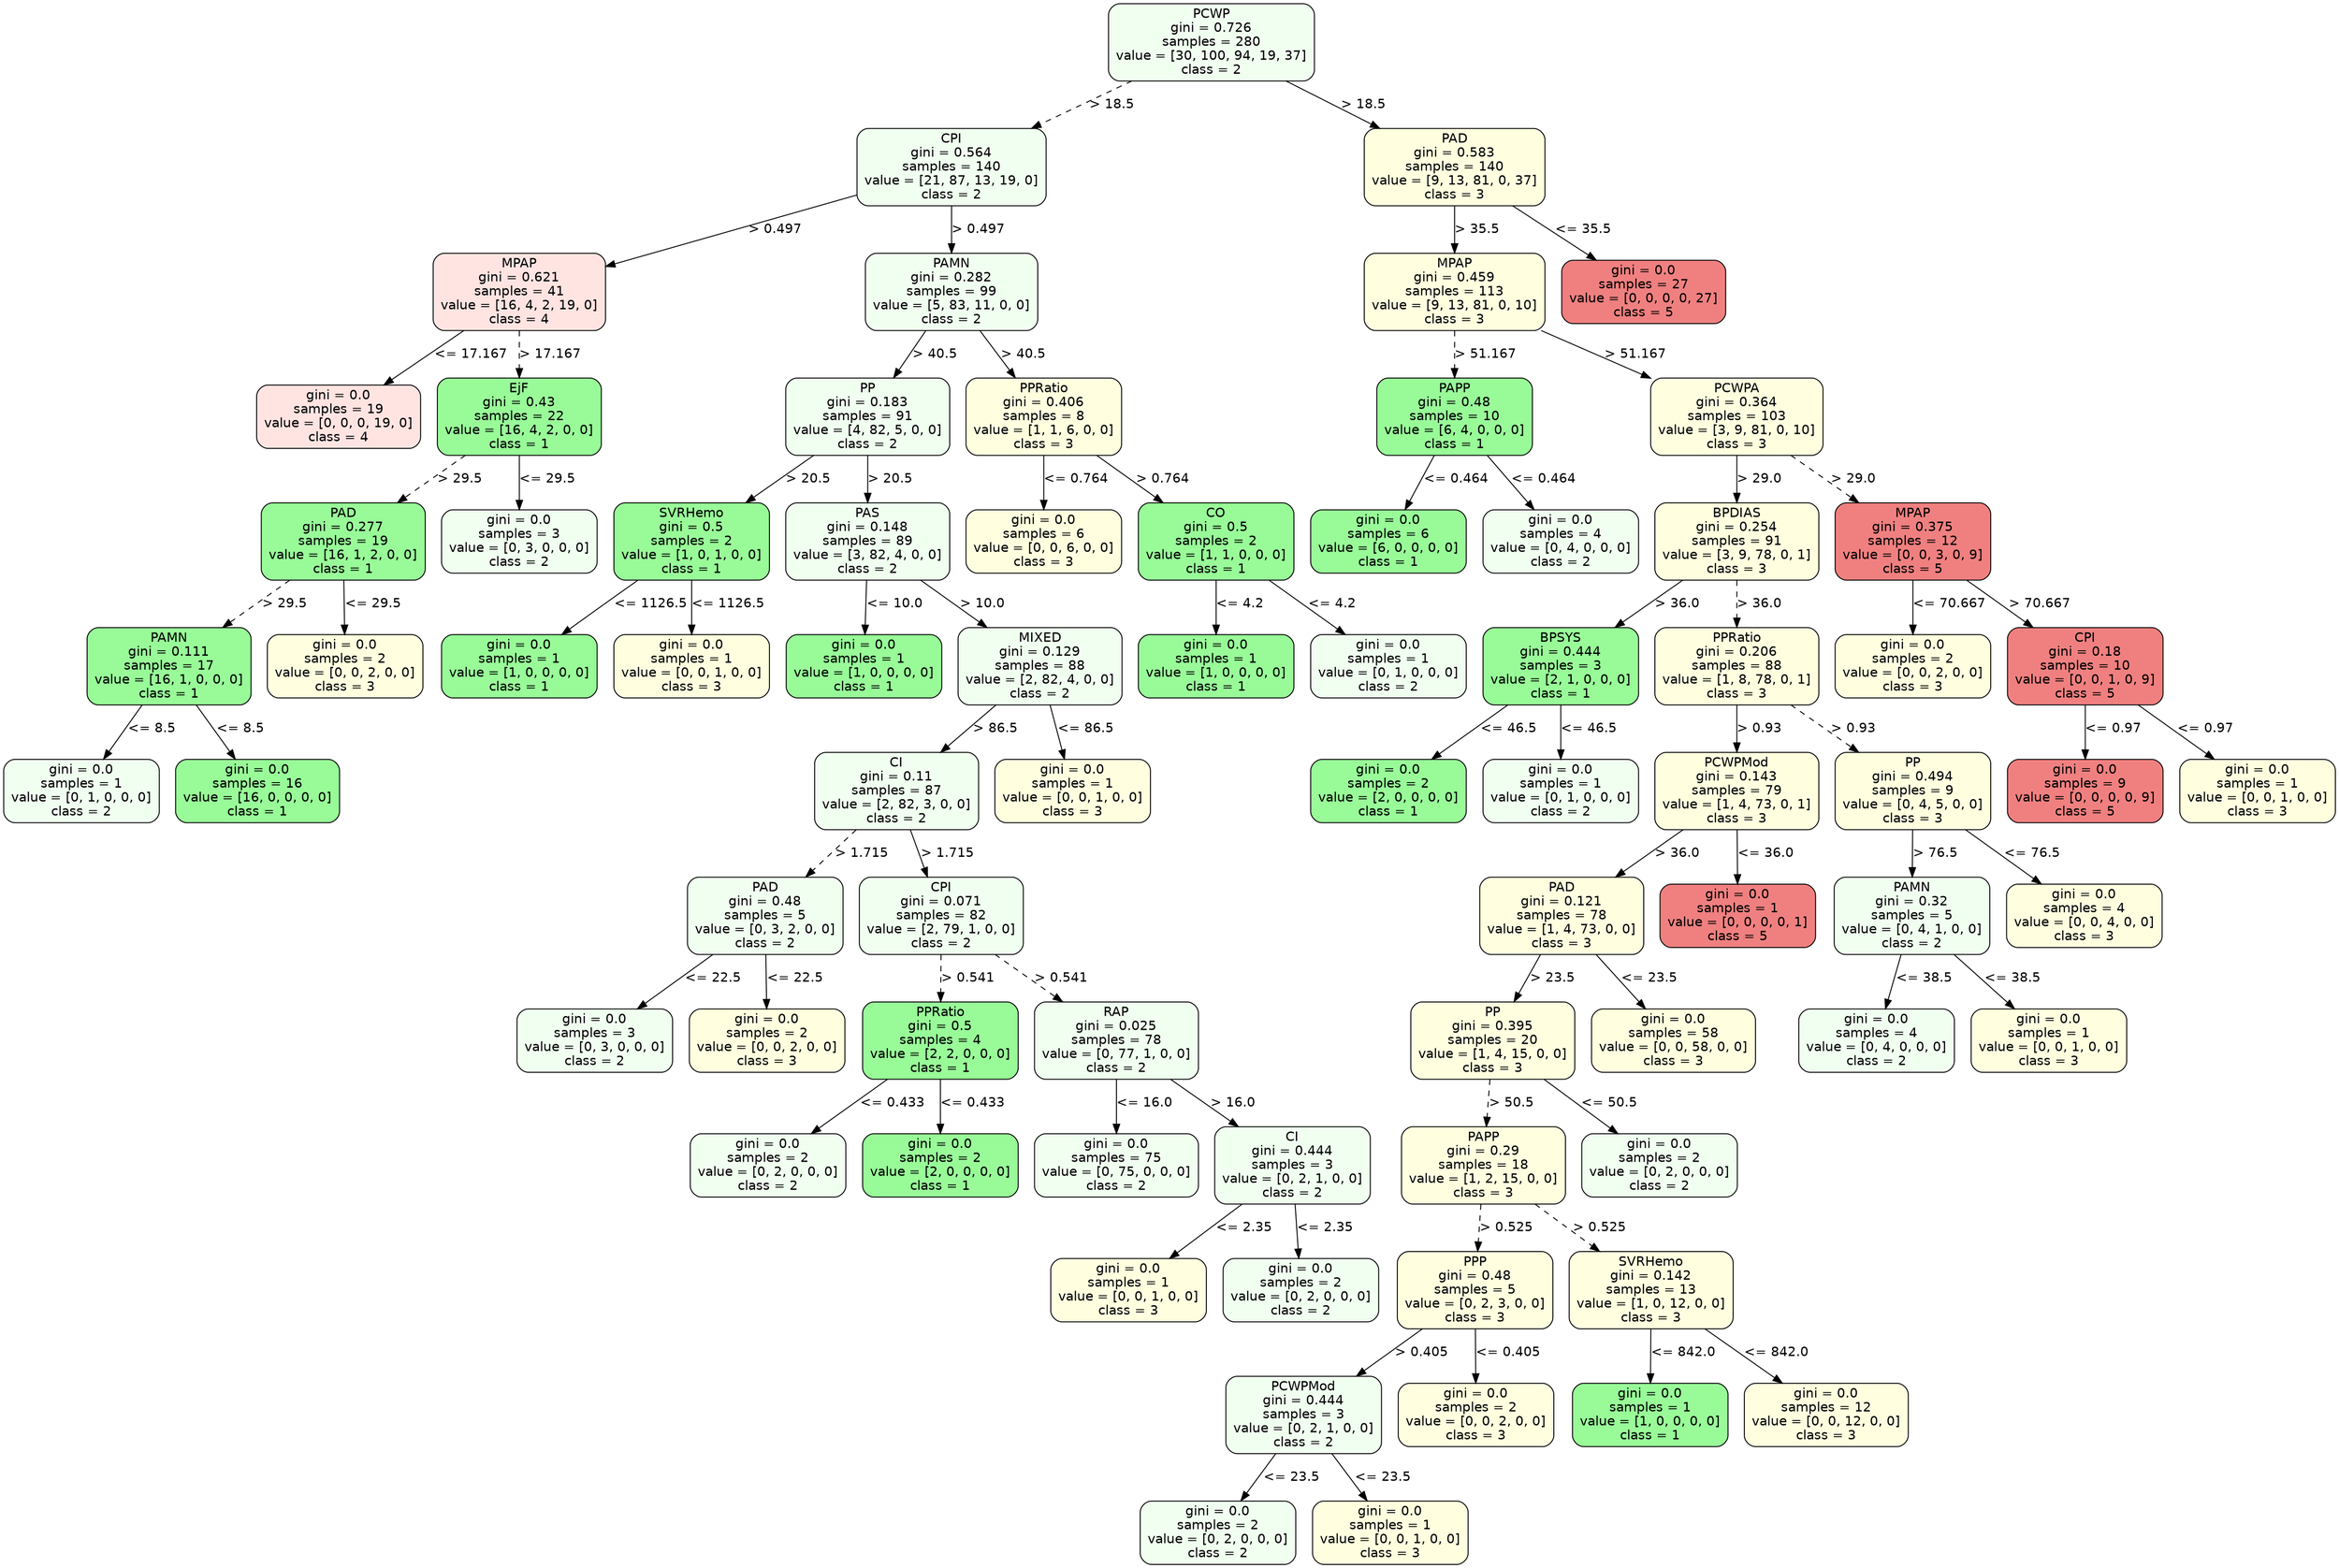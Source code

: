 strict digraph Tree {
	graph [bb="0,0,2139,1676"];
	node [color=black,
		fontname=helvetica,
		label="\N",
		shape=box,
		style="filled, rounded"
	];
	edge [fontname=helvetica];
	0	[fillcolor=honeydew,
		height=1.1528,
		label="PCWP\ngini = 0.726\nsamples = 280\nvalue = [30, 100, 94, 19, 37]\nclass = 2",
		pos="1151,1634.5",
		width=2.5694];
	1	[fillcolor=honeydew,
		height=1.1528,
		label="CPI\ngini = 0.564\nsamples = 140\nvalue = [21, 87, 13, 19, 0]\nclass = 2",
		pos="874,1500.5",
		width=2.3611];
	0 -> 1	[label="> 18.5",
		labelangle=45,
		labeldistance=2.5,
		lp="1040.5,1567.5",
		op=">",
		param=18.5,
		pos="e,959.31,1542.2 1066,1593 1035.2,1578.3 1000.2,1561.6 968.56,1546.6",
		style=dashed];
	38	[fillcolor=lightyellow,
		height=1.1528,
		label="PAD\ngini = 0.583\nsamples = 140\nvalue = [9, 13, 81, 0, 37]\nclass = 3",
		pos="1348,1500.5",
		width=2.25];
	0 -> 38	[label="> 18.5",
		labelangle=-45,
		labeldistance=2.5,
		lp="1275.5,1567.5",
		op=">",
		param=18.5,
		pos="e,1287.3,1542.2 1211.4,1593 1232.8,1578.7 1257,1562.5 1279,1547.7",
		style=solid];
	2	[fillcolor=mistyrose,
		height=1.1528,
		label="MPAP\ngini = 0.621\nsamples = 41\nvalue = [16, 4, 2, 19, 0]\nclass = 4",
		pos="473,1366.5",
		width=2.1528];
	1 -> 2	[label="> 0.497",
		lp="709,1433.5",
		op=">",
		param=0.497,
		pos="e,550.78,1393.1 788.96,1471.5 721.8,1449.4 628.41,1418.7 560.6,1396.3",
		style=solid];
	11	[fillcolor=honeydew,
		height=1.1528,
		label="PAMN\ngini = 0.282\nsamples = 99\nvalue = [5, 83, 11, 0, 0]\nclass = 2",
		pos="874,1366.5",
		width=2.1528];
	1 -> 11	[label="> 0.497",
		lp="897,1433.5",
		op=">",
		param=0.497,
		pos="e,874,1408.3 874,1458.8 874,1446 874,1431.7 874,1418.3",
		style=solid];
	3	[fillcolor=mistyrose,
		height=0.94444,
		label="gini = 0.0\nsamples = 19\nvalue = [0, 0, 0, 19, 0]\nclass = 4",
		pos="308,1232.5",
		width=2.0417];
	2 -> 3	[label="<= 17.167",
		lp="427,1299.5",
		op="<=",
		param=17.167,
		pos="e,349.29,1266.5 422.15,1324.8 401.5,1308.3 377.74,1289.3 357.25,1272.9",
		style=solid];
	4	[fillcolor=palegreen,
		height=1.1528,
		label="EjF\ngini = 0.43\nsamples = 22\nvalue = [16, 4, 2, 0, 0]\nclass = 1",
		pos="473,1232.5",
		width=2.0417];
	2 -> 4	[label="> 17.167",
		lp="500,1299.5",
		op=">",
		param=17.167,
		pos="e,473,1274.3 473,1324.8 473,1312 473,1297.7 473,1284.3",
		style=dashed];
	5	[fillcolor=palegreen,
		height=1.1528,
		label="PAD\ngini = 0.277\nsamples = 19\nvalue = [16, 1, 2, 0, 0]\nclass = 1",
		pos="311,1098.5",
		width=2.0417];
	4 -> 5	[label="> 29.5",
		lp="416.5,1165.5",
		op=">",
		param=29.5,
		pos="e,360.76,1140 423.07,1190.8 405.9,1176.8 386.53,1161 368.79,1146.6",
		style=dashed];
	10	[fillcolor=honeydew,
		height=0.94444,
		label="gini = 0.0\nsamples = 3\nvalue = [0, 3, 0, 0, 0]\nclass = 2",
		pos="473,1098.5",
		width=1.9444];
	4 -> 10	[label="<= 29.5",
		lp="496.5,1165.5",
		op="<=",
		param=29.5,
		pos="e,473,1132.7 473,1190.8 473,1175.7 473,1158.4 473,1143.1",
		style=solid];
	6	[fillcolor=palegreen,
		height=1.1528,
		label="PAMN\ngini = 0.111\nsamples = 17\nvalue = [16, 1, 0, 0, 0]\nclass = 1",
		pos="151,964.5",
		width=2.0417];
	5 -> 6	[label="> 29.5",
		lp="255.5,1031.5",
		op=">",
		param=29.5,
		pos="e,200.15,1006 261.69,1056.8 244.73,1042.8 225.6,1027 208.07,1012.6",
		style=dashed];
	9	[fillcolor=lightyellow,
		height=0.94444,
		label="gini = 0.0\nsamples = 2\nvalue = [0, 0, 2, 0, 0]\nclass = 3",
		pos="313,964.5",
		width=1.9444];
	5 -> 9	[label="<= 29.5",
		lp="336.5,1031.5",
		op="<=",
		param=29.5,
		pos="e,312.5,998.74 311.62,1056.8 311.85,1041.7 312.11,1024.4 312.34,1009.1",
		style=solid];
	7	[fillcolor=honeydew,
		height=0.94444,
		label="gini = 0.0\nsamples = 1\nvalue = [0, 1, 0, 0, 0]\nclass = 2",
		pos="70,830.5",
		width=1.9444];
	6 -> 7	[label="<= 8.5",
		lp="133,897.5",
		op="<=",
		param=8.5,
		pos="e,90.4,864.74 126.04,922.82 116.39,907.1 105.35,889.11 95.642,873.29",
		style=solid];
	8	[fillcolor=palegreen,
		height=0.94444,
		label="gini = 0.0\nsamples = 16\nvalue = [16, 0, 0, 0, 0]\nclass = 1",
		pos="232,830.5",
		width=2.0417];
	6 -> 8	[label="<= 8.5",
		lp="214,897.5",
		op="<=",
		param=8.5,
		pos="e,211.6,864.74 175.96,922.82 185.61,907.1 196.65,889.11 206.36,873.29",
		style=solid];
	12	[fillcolor=honeydew,
		height=1.1528,
		label="PP\ngini = 0.183\nsamples = 91\nvalue = [4, 82, 5, 0, 0]\nclass = 2",
		pos="793,1232.5",
		width=2.0417];
	11 -> 12	[label="> 40.5",
		lp="855.5,1299.5",
		op=">",
		param=40.5,
		pos="e,818.02,1274.3 849.04,1324.8 840.95,1311.6 831.9,1296.9 823.46,1283.1",
		style=solid];
	33	[fillcolor=lightyellow,
		height=1.1528,
		label="PPRatio\ngini = 0.406\nsamples = 8\nvalue = [1, 1, 6, 0, 0]\nclass = 3",
		pos="955,1232.5",
		width=1.9444];
	11 -> 33	[label="> 40.5",
		lp="936.5,1299.5",
		op=">",
		param=40.5,
		pos="e,929.98,1274.3 898.96,1324.8 907.05,1311.6 916.1,1296.9 924.54,1283.1",
		style=solid];
	13	[fillcolor=palegreen,
		height=1.1528,
		label="SVRHemo\ngini = 0.5\nsamples = 2\nvalue = [1, 0, 1, 0, 0]\nclass = 1",
		pos="631,1098.5",
		width=1.9444];
	12 -> 13	[label="> 20.5",
		lp="736.5,1165.5",
		op=">",
		param=20.5,
		pos="e,680.76,1140 743.07,1190.8 725.9,1176.8 706.53,1161 688.79,1146.6",
		style=solid];
	16	[fillcolor=honeydew,
		height=1.1528,
		label="PAS\ngini = 0.148\nsamples = 89\nvalue = [3, 82, 4, 0, 0]\nclass = 2",
		pos="793,1098.5",
		width=2.0417];
	12 -> 16	[label="> 20.5",
		lp="812.5,1165.5",
		op=">",
		param=20.5,
		pos="e,793,1140.3 793,1190.8 793,1178 793,1163.7 793,1150.3",
		style=solid];
	14	[fillcolor=palegreen,
		height=0.94444,
		label="gini = 0.0\nsamples = 1\nvalue = [1, 0, 0, 0, 0]\nclass = 1",
		pos="473,964.5",
		width=1.9444];
	13 -> 14	[label="<= 1126.5",
		lp="588,1031.5",
		op="<=",
		param=1126.5,
		pos="e,512.53,998.53 582.31,1056.8 562.62,1040.4 539.98,1021.5 520.43,1005.1",
		style=solid];
	15	[fillcolor=lightyellow,
		height=0.94444,
		label="gini = 0.0\nsamples = 1\nvalue = [0, 0, 1, 0, 0]\nclass = 3",
		pos="631,964.5",
		width=1.9444];
	13 -> 15	[label="<= 1126.5",
		lp="662,1031.5",
		op="<=",
		param=1126.5,
		pos="e,631,998.74 631,1056.8 631,1041.7 631,1024.4 631,1009.1",
		style=solid];
	17	[fillcolor=palegreen,
		height=0.94444,
		label="gini = 0.0\nsamples = 1\nvalue = [1, 0, 0, 0, 0]\nclass = 1",
		pos="789,964.5",
		width=1.9444];
	16 -> 17	[label="<= 10.0",
		lp="815.5,1031.5",
		op="<=",
		param=10.0,
		pos="e,790.01,998.74 791.77,1056.8 791.31,1041.7 790.79,1024.4 790.32,1009.1",
		style=solid];
	18	[fillcolor=honeydew,
		height=1.1528,
		label="MIXED\ngini = 0.129\nsamples = 88\nvalue = [2, 82, 4, 0, 0]\nclass = 2",
		pos="951,964.5",
		width=2.0417];
	16 -> 18	[label="> 10.0",
		lp="896.5,1031.5",
		op=">",
		param=10.0,
		pos="e,902.47,1006 841.69,1056.8 858.44,1042.8 877.33,1027 894.64,1012.6",
		style=solid];
	19	[fillcolor=honeydew,
		height=1.1528,
		label="CI\ngini = 0.11\nsamples = 87\nvalue = [2, 82, 3, 0, 0]\nclass = 2",
		pos="791,830.5",
		width=2.0417];
	18 -> 19	[label="> 86.5",
		lp="895.5,897.5",
		op=">",
		param=86.5,
		pos="e,840.15,872.05 901.69,922.82 884.73,908.83 865.6,893.04 848.07,878.59",
		style=solid];
	32	[fillcolor=lightyellow,
		height=0.94444,
		label="gini = 0.0\nsamples = 1\nvalue = [0, 0, 1, 0, 0]\nclass = 3",
		pos="953,830.5",
		width=1.9444];
	18 -> 32	[label="<= 86.5",
		lp="976.5,897.5",
		op="<=",
		param=86.5,
		pos="e,952.5,864.74 951.62,922.82 951.85,907.68 952.11,890.44 952.34,875.05",
		style=solid];
	20	[fillcolor=honeydew,
		height=1.1528,
		label="PAD\ngini = 0.48\nsamples = 5\nvalue = [0, 3, 2, 0, 0]\nclass = 2",
		pos="638,696.5",
		width=1.9444];
	19 -> 20	[label="> 1.715",
		lp="743,763.5",
		op=">",
		param=1.715,
		pos="e,685,738.05 743.85,788.82 727.63,774.83 709.34,759.04 692.58,744.59",
		style=dashed];
	23	[fillcolor=honeydew,
		height=1.1528,
		label="CPI\ngini = 0.071\nsamples = 82\nvalue = [2, 79, 1, 0, 0]\nclass = 2",
		pos="800,696.5",
		width=2.0417];
	19 -> 23	[label="> 1.715",
		lp="819,763.5",
		op=">",
		param=1.715,
		pos="e,797.22,738.27 793.77,788.82 794.65,776.02 795.62,761.73 796.54,748.32",
		style=solid];
	21	[fillcolor=honeydew,
		height=0.94444,
		label="gini = 0.0\nsamples = 3\nvalue = [0, 3, 0, 0, 0]\nclass = 2",
		pos="482,562.5",
		width=1.9444];
	20 -> 21	[label="<= 22.5",
		lp="588.5,629.5",
		op="<=",
		param=22.5,
		pos="e,521.03,596.53 589.92,654.82 570.49,638.37 548.13,619.46 528.82,603.12",
		style=solid];
	22	[fillcolor=lightyellow,
		height=0.94444,
		label="gini = 0.0\nsamples = 2\nvalue = [0, 0, 2, 0, 0]\nclass = 3",
		pos="640,562.5",
		width=1.9444];
	20 -> 22	[label="<= 22.5",
		lp="663.5,629.5",
		op="<=",
		param=22.5,
		pos="e,639.5,596.74 638.62,654.82 638.85,639.68 639.11,622.44 639.34,607.05",
		style=solid];
	24	[fillcolor=palegreen,
		height=1.1528,
		label="PPRatio\ngini = 0.5\nsamples = 4\nvalue = [2, 2, 0, 0, 0]\nclass = 1",
		pos="798,562.5",
		width=1.9444];
	23 -> 24	[label="> 0.541",
		lp="823,629.5",
		op=">",
		param=0.541,
		pos="e,798.62,604.27 799.38,654.82 799.19,642.02 798.97,627.73 798.77,614.32",
		style=dashed];
	27	[fillcolor=honeydew,
		height=1.1528,
		label="RAP\ngini = 0.025\nsamples = 78\nvalue = [0, 77, 1, 0, 0]\nclass = 2",
		pos="960,562.5",
		width=2.0417];
	23 -> 27	[label="> 0.541",
		lp="908,629.5",
		op=">",
		param=0.541,
		pos="e,910.85,604.05 849.31,654.82 866.27,640.83 885.4,625.04 902.93,610.59",
		style=dashed];
	25	[fillcolor=honeydew,
		height=0.94444,
		label="gini = 0.0\nsamples = 2\nvalue = [0, 2, 0, 0, 0]\nclass = 2",
		pos="640,428.5",
		width=1.9444];
	24 -> 25	[label="<= 0.433",
		lp="751.5,495.5",
		op="<=",
		param=0.433,
		pos="e,679.53,462.53 749.31,520.82 729.62,504.37 706.98,485.46 687.43,469.12",
		style=solid];
	26	[fillcolor=palegreen,
		height=0.94444,
		label="gini = 0.0\nsamples = 2\nvalue = [2, 0, 0, 0, 0]\nclass = 1",
		pos="798,428.5",
		width=1.9444];
	24 -> 26	[label="<= 0.433",
		lp="825.5,495.5",
		op="<=",
		param=0.433,
		pos="e,798,462.74 798,520.82 798,505.68 798,488.44 798,473.05",
		style=solid];
	28	[fillcolor=honeydew,
		height=0.94444,
		label="gini = 0.0\nsamples = 75\nvalue = [0, 75, 0, 0, 0]\nclass = 2",
		pos="960,428.5",
		width=2.0417];
	27 -> 28	[label="<= 16.0",
		lp="983.5,495.5",
		op="<=",
		param=16.0,
		pos="e,960,462.74 960,520.82 960,505.68 960,488.44 960,473.05",
		style=solid];
	29	[fillcolor=honeydew,
		height=1.1528,
		label="CI\ngini = 0.444\nsamples = 3\nvalue = [0, 2, 1, 0, 0]\nclass = 2",
		pos="1122,428.5",
		width=1.9444];
	27 -> 29	[label="> 16.0",
		lp="1065.5,495.5",
		op=">",
		param=16.0,
		pos="e,1072.2,470.05 1009.9,520.82 1027.1,506.83 1046.5,491.04 1064.2,476.59",
		style=solid];
	30	[fillcolor=lightyellow,
		height=0.94444,
		label="gini = 0.0\nsamples = 1\nvalue = [0, 0, 1, 0, 0]\nclass = 3",
		pos="978,294.5",
		width=1.9444];
	29 -> 30	[label="<= 2.35",
		lp="1078.5,361.5",
		op="<=",
		param=2.35,
		pos="e,1014.3,328.74 1077.6,386.82 1059.8,370.51 1039.4,351.78 1021.7,335.54",
		style=solid];
	31	[fillcolor=honeydew,
		height=0.94444,
		label="gini = 0.0\nsamples = 2\nvalue = [0, 2, 0, 0, 0]\nclass = 2",
		pos="1136,294.5",
		width=1.9444];
	29 -> 31	[label="<= 2.35",
		lp="1153.5,361.5",
		op="<=",
		param=2.35,
		pos="e,1132.5,328.74 1126.3,386.82 1127.9,371.68 1129.7,354.44 1131.4,339.05",
		style=solid];
	34	[fillcolor=lightyellow,
		height=0.94444,
		label="gini = 0.0\nsamples = 6\nvalue = [0, 0, 6, 0, 0]\nclass = 3",
		pos="955,1098.5",
		width=1.9444];
	33 -> 34	[label="<= 0.764",
		lp="982.5,1165.5",
		op="<=",
		param=0.764,
		pos="e,955,1132.7 955,1190.8 955,1175.7 955,1158.4 955,1143.1",
		style=solid];
	35	[fillcolor=palegreen,
		height=1.1528,
		label="CO\ngini = 0.5\nsamples = 2\nvalue = [1, 1, 0, 0, 0]\nclass = 1",
		pos="1113,1098.5",
		width=1.9444];
	33 -> 35	[label="> 0.764",
		lp="1062,1165.5",
		op=">",
		param=0.764,
		pos="e,1064.5,1140 1003.7,1190.8 1020.4,1176.8 1039.3,1161 1056.6,1146.6",
		style=solid];
	36	[fillcolor=palegreen,
		height=0.94444,
		label="gini = 0.0\nsamples = 1\nvalue = [1, 0, 0, 0, 0]\nclass = 1",
		pos="1113,964.5",
		width=1.9444];
	35 -> 36	[label="<= 4.2",
		lp="1133,1031.5",
		op="<=",
		param=4.2,
		pos="e,1113,998.74 1113,1056.8 1113,1041.7 1113,1024.4 1113,1009.1",
		style=solid];
	37	[fillcolor=honeydew,
		height=0.94444,
		label="gini = 0.0\nsamples = 1\nvalue = [0, 1, 0, 0, 0]\nclass = 2",
		pos="1271,964.5",
		width=1.9444];
	35 -> 37	[label="<= 4.2",
		lp="1217,1031.5",
		op="<=",
		param=4.2,
		pos="e,1231.5,998.53 1161.7,1056.8 1181.4,1040.4 1204,1021.5 1223.6,1005.1",
		style=solid];
	39	[fillcolor=lightyellow,
		height=1.1528,
		label="MPAP\ngini = 0.459\nsamples = 113\nvalue = [9, 13, 81, 0, 10]\nclass = 3",
		pos="1348,1366.5",
		width=2.25];
	38 -> 39	[label="> 35.5",
		lp="1367.5,1433.5",
		op=">",
		param=35.5,
		pos="e,1348,1408.3 1348,1458.8 1348,1446 1348,1431.7 1348,1418.3",
		style=solid];
	74	[fillcolor=lightcoral,
		height=0.94444,
		label="gini = 0.0\nsamples = 27\nvalue = [0, 0, 0, 0, 27]\nclass = 5",
		pos="1521,1366.5",
		width=2.0417];
	38 -> 74	[label="<= 35.5",
		lp="1463.5,1433.5",
		op="<=",
		param=35.5,
		pos="e,1477.7,1400.5 1401.3,1458.8 1423.1,1442.2 1448.1,1423.1 1469.6,1406.7",
		style=solid];
	40	[fillcolor=palegreen,
		height=1.1528,
		label="PAPP\ngini = 0.48\nsamples = 10\nvalue = [6, 4, 0, 0, 0]\nclass = 1",
		pos="1348,1232.5",
		width=1.9444];
	39 -> 40	[label="> 51.167",
		lp="1375,1299.5",
		op=">",
		param=51.167,
		pos="e,1348,1274.3 1348,1324.8 1348,1312 1348,1297.7 1348,1284.3",
		style=dashed];
	43	[fillcolor=lightyellow,
		height=1.1528,
		label="PCWPA\ngini = 0.364\nsamples = 103\nvalue = [3, 9, 81, 0, 10]\nclass = 3",
		pos="1591,1232.5",
		width=2.1528];
	39 -> 43	[label="> 51.167",
		lp="1504,1299.5",
		op=">",
		param=51.167,
		pos="e,1516.2,1274.2 1422.6,1325 1449.4,1310.4 1479.8,1293.9 1507.3,1278.9",
		style=solid];
	41	[fillcolor=palegreen,
		height=0.94444,
		label="gini = 0.0\nsamples = 6\nvalue = [6, 0, 0, 0, 0]\nclass = 1",
		pos="1271,1098.5",
		width=1.9444];
	40 -> 41	[label="<= 0.464",
		lp="1339.5,1165.5",
		op="<=",
		param=0.464,
		pos="e,1290.4,1132.7 1324.3,1190.8 1315.2,1175.2 1304.8,1157.4 1295.6,1141.7",
		style=solid];
	42	[fillcolor=honeydew,
		height=0.94444,
		label="gini = 0.0\nsamples = 4\nvalue = [0, 4, 0, 0, 0]\nclass = 2",
		pos="1429,1098.5",
		width=1.9444];
	40 -> 42	[label="<= 0.464",
		lp="1418.5,1165.5",
		op="<=",
		param=0.464,
		pos="e,1408.6,1132.7 1373,1190.8 1382.6,1175.1 1393.6,1157.1 1403.4,1141.3",
		style=solid];
	44	[fillcolor=lightyellow,
		height=1.1528,
		label="BPDIAS\ngini = 0.254\nsamples = 91\nvalue = [3, 9, 78, 0, 1]\nclass = 3",
		pos="1591,1098.5",
		width=2.0417];
	43 -> 44	[label="> 29.0",
		lp="1610.5,1165.5",
		op=">",
		param=29.0,
		pos="e,1591,1140.3 1591,1190.8 1591,1178 1591,1163.7 1591,1150.3",
		style=solid];
	69	[fillcolor=lightcoral,
		height=1.1528,
		label="MPAP\ngini = 0.375\nsamples = 12\nvalue = [0, 0, 3, 0, 9]\nclass = 5",
		pos="1753,1098.5",
		width=1.9444];
	43 -> 69	[label="> 29.0",
		lp="1696.5,1165.5",
		op=">",
		param=29.0,
		pos="e,1703.2,1140 1640.9,1190.8 1658.1,1176.8 1677.5,1161 1695.2,1146.6",
		style=dashed];
	45	[fillcolor=palegreen,
		height=1.1528,
		label="BPSYS\ngini = 0.444\nsamples = 3\nvalue = [2, 1, 0, 0, 0]\nclass = 1",
		pos="1429,964.5",
		width=1.9444];
	44 -> 45	[label="> 36.0",
		lp="1534.5,1031.5",
		op=">",
		param=36.0,
		pos="e,1478.8,1006 1541.1,1056.8 1523.9,1042.8 1504.5,1027 1486.8,1012.6",
		style=solid];
	48	[fillcolor=lightyellow,
		height=1.1528,
		label="PPRatio\ngini = 0.206\nsamples = 88\nvalue = [1, 8, 78, 0, 1]\nclass = 3",
		pos="1591,964.5",
		width=2.0417];
	44 -> 48	[label="> 36.0",
		lp="1610.5,1031.5",
		op=">",
		param=36.0,
		pos="e,1591,1006.3 1591,1056.8 1591,1044 1591,1029.7 1591,1016.3",
		style=dashed];
	46	[fillcolor=palegreen,
		height=0.94444,
		label="gini = 0.0\nsamples = 2\nvalue = [2, 0, 0, 0, 0]\nclass = 1",
		pos="1271,830.5",
		width=1.9444];
	45 -> 46	[label="<= 46.5",
		lp="1378.5,897.5",
		op="<=",
		param=46.5,
		pos="e,1310.5,864.53 1380.3,922.82 1360.6,906.37 1338,887.46 1318.4,871.12",
		style=solid];
	47	[fillcolor=honeydew,
		height=0.94444,
		label="gini = 0.0\nsamples = 1\nvalue = [0, 1, 0, 0, 0]\nclass = 2",
		pos="1429,830.5",
		width=1.9444];
	45 -> 47	[label="<= 46.5",
		lp="1452.5,897.5",
		op="<=",
		param=46.5,
		pos="e,1429,864.74 1429,922.82 1429,907.68 1429,890.44 1429,875.05",
		style=solid];
	49	[fillcolor=lightyellow,
		height=1.1528,
		label="PCWPMod\ngini = 0.143\nsamples = 79\nvalue = [1, 4, 73, 0, 1]\nclass = 3",
		pos="1591,830.5",
		width=2.0417];
	48 -> 49	[label="> 0.93",
		lp="1610.5,897.5",
		op=">",
		param=0.93,
		pos="e,1591,872.27 1591,922.82 1591,910.02 1591,895.73 1591,882.32",
		style=solid];
	64	[fillcolor=lightyellow,
		height=1.1528,
		label="PP\ngini = 0.494\nsamples = 9\nvalue = [0, 4, 5, 0, 0]\nclass = 3",
		pos="1753,830.5",
		width=1.9444];
	48 -> 64	[label="> 0.93",
		lp="1696.5,897.5",
		op=">",
		param=0.93,
		pos="e,1703.2,872.05 1640.9,922.82 1658.1,908.83 1677.5,893.04 1695.2,878.59",
		style=dashed];
	50	[fillcolor=lightyellow,
		height=1.1528,
		label="PAD\ngini = 0.121\nsamples = 78\nvalue = [1, 4, 73, 0, 0]\nclass = 3",
		pos="1430,696.5",
		width=2.0417];
	49 -> 50	[label="> 36.0",
		lp="1535.5,763.5",
		op=">",
		param=36.0,
		pos="e,1479.5,738.05 1541.4,788.82 1524.3,774.83 1505.1,759.04 1487.4,744.59",
		style=solid];
	63	[fillcolor=lightcoral,
		height=0.94444,
		label="gini = 0.0\nsamples = 1\nvalue = [0, 0, 0, 0, 1]\nclass = 5",
		pos="1592,696.5",
		width=1.9444];
	49 -> 63	[label="<= 36.0",
		lp="1615.5,763.5",
		op="<=",
		param=36.0,
		pos="e,1591.7,730.74 1591.3,788.82 1591.4,773.68 1591.6,756.44 1591.7,741.05",
		style=solid];
	51	[fillcolor=lightyellow,
		height=1.1528,
		label="PP\ngini = 0.395\nsamples = 20\nvalue = [1, 4, 15, 0, 0]\nclass = 3",
		pos="1325,562.5",
		width=2.0417];
	50 -> 51	[label="> 23.5",
		lp="1400.5,629.5",
		op=">",
		param=23.5,
		pos="e,1357.4,604.27 1397.6,654.82 1387,641.39 1375,626.32 1363.9,612.35",
		style=solid];
	62	[fillcolor=lightyellow,
		height=0.94444,
		label="gini = 0.0\nsamples = 58\nvalue = [0, 0, 58, 0, 0]\nclass = 3",
		pos="1490,562.5",
		width=2.0417];
	50 -> 62	[label="<= 23.5",
		lp="1485.5,629.5",
		op="<=",
		param=23.5,
		pos="e,1474.9,596.74 1448.5,654.82 1455.5,639.39 1463.5,621.78 1470.6,606.17",
		style=solid];
	52	[fillcolor=lightyellow,
		height=1.1528,
		label="PAPP\ngini = 0.29\nsamples = 18\nvalue = [1, 2, 15, 0, 0]\nclass = 3",
		pos="1311,428.5",
		width=2.0417];
	51 -> 52	[label="> 50.5",
		lp="1338.5,495.5",
		op=">",
		param=50.5,
		pos="e,1315.3,470.27 1320.7,520.82 1319.3,508.02 1317.8,493.73 1316.4,480.32",
		style=dashed];
	61	[fillcolor=honeydew,
		height=0.94444,
		label="gini = 0.0\nsamples = 2\nvalue = [0, 2, 0, 0, 0]\nclass = 2",
		pos="1473,428.5",
		width=1.9444];
	51 -> 61	[label="<= 50.5",
		lp="1427.5,495.5",
		op="<=",
		param=50.5,
		pos="e,1435.7,462.74 1370.6,520.82 1388.9,504.51 1409.9,485.78 1428.1,469.54",
		style=solid];
	53	[fillcolor=lightyellow,
		height=1.1528,
		label="PPP\ngini = 0.48\nsamples = 5\nvalue = [0, 2, 3, 0, 0]\nclass = 3",
		pos="1296,294.5",
		width=1.9444];
	52 -> 53	[label="> 0.525",
		lp="1327,361.5",
		op=">",
		param=0.525,
		pos="e,1300.6,336.27 1306.4,386.82 1304.9,374.02 1303.3,359.73 1301.8,346.32",
		style=dashed];
	58	[fillcolor=lightyellow,
		height=1.1528,
		label="SVRHemo\ngini = 0.142\nsamples = 13\nvalue = [1, 0, 12, 0, 0]\nclass = 3",
		pos="1458,294.5",
		width=2.0417];
	52 -> 58	[label="> 0.525",
		lp="1412,361.5",
		op=">",
		param=0.525,
		pos="e,1412.8,336.05 1356.3,386.82 1371.7,372.95 1389.1,357.33 1405.1,342.98",
		style=dashed];
	54	[fillcolor=honeydew,
		height=1.1528,
		label="PCWPMod\ngini = 0.444\nsamples = 3\nvalue = [0, 2, 1, 0, 0]\nclass = 2",
		pos="1139,160.5",
		width=1.9444];
	53 -> 54	[label="> 0.405",
		lp="1246,227.5",
		op=">",
		param=0.405,
		pos="e,1187.2,202.05 1247.6,252.82 1231,238.83 1212.2,223.04 1195,208.59",
		style=solid];
	57	[fillcolor=lightyellow,
		height=0.94444,
		label="gini = 0.0\nsamples = 2\nvalue = [0, 0, 2, 0, 0]\nclass = 3",
		pos="1297,160.5",
		width=1.9444];
	53 -> 57	[label="<= 0.405",
		lp="1324.5,227.5",
		op="<=",
		param=0.405,
		pos="e,1296.7,194.74 1296.3,252.82 1296.4,237.68 1296.6,220.44 1296.7,205.05",
		style=solid];
	55	[fillcolor=honeydew,
		height=0.94444,
		label="gini = 0.0\nsamples = 2\nvalue = [0, 2, 0, 0, 0]\nclass = 2",
		pos="1060,34",
		width=1.9444];
	54 -> 55	[label="<= 23.5",
		lp="1125.5,93.5",
		op="<=",
		param=23.5,
		pos="e,1081.2,68.379 1113.1,118.73 1104.6,105.35 1095.2,90.465 1086.6,76.995",
		style=solid];
	56	[fillcolor=lightyellow,
		height=0.94444,
		label="gini = 0.0\nsamples = 1\nvalue = [0, 0, 1, 0, 0]\nclass = 3",
		pos="1218,34",
		width=1.9444];
	54 -> 56	[label="<= 23.5",
		lp="1209.5,93.5",
		op="<=",
		param=23.5,
		pos="e,1196.8,68.379 1164.9,118.73 1173.4,105.35 1182.8,90.465 1191.4,76.995",
		style=solid];
	59	[fillcolor=palegreen,
		height=0.94444,
		label="gini = 0.0\nsamples = 1\nvalue = [1, 0, 0, 0, 0]\nclass = 1",
		pos="1457,160.5",
		width=1.9444];
	58 -> 59	[label="<= 842.0",
		lp="1485.5,227.5",
		op="<=",
		param=842.0,
		pos="e,1457.3,194.74 1457.7,252.82 1457.6,237.68 1457.4,220.44 1457.3,205.05",
		style=solid];
	60	[fillcolor=lightyellow,
		height=0.94444,
		label="gini = 0.0\nsamples = 12\nvalue = [0, 0, 12, 0, 0]\nclass = 3",
		pos="1619,160.5",
		width=2.0417];
	58 -> 60	[label="<= 842.0",
		lp="1571.5,227.5",
		op="<=",
		param=842.0,
		pos="e,1578.7,194.53 1507.6,252.82 1527.8,236.3 1551,217.29 1570.9,200.9",
		style=solid];
	65	[fillcolor=honeydew,
		height=1.1528,
		label="PAMN\ngini = 0.32\nsamples = 5\nvalue = [0, 4, 1, 0, 0]\nclass = 2",
		pos="1751,696.5",
		width=1.9444];
	64 -> 65	[label="> 76.5",
		lp="1772.5,763.5",
		op=">",
		param=76.5,
		pos="e,1751.6,738.27 1752.4,788.82 1752.2,776.02 1752,761.73 1751.8,748.32",
		style=solid];
	68	[fillcolor=lightyellow,
		height=0.94444,
		label="gini = 0.0\nsamples = 4\nvalue = [0, 0, 4, 0, 0]\nclass = 3",
		pos="1909,696.5",
		width=1.9444];
	64 -> 68	[label="<= 76.5",
		lp="1859.5,763.5",
		op="<=",
		param=76.5,
		pos="e,1870,730.53 1801.1,788.82 1820.5,772.37 1842.9,753.46 1862.2,737.12",
		style=solid];
	66	[fillcolor=honeydew,
		height=0.94444,
		label="gini = 0.0\nsamples = 4\nvalue = [0, 4, 0, 0, 0]\nclass = 2",
		pos="1714,562.5",
		width=1.9444];
	65 -> 66	[label="<= 38.5",
		lp="1757.5,629.5",
		op="<=",
		param=38.5,
		pos="e,1723.3,596.74 1739.6,654.82 1735.3,639.53 1730.4,622.11 1726.1,606.61",
		style=solid];
	67	[fillcolor=lightyellow,
		height=0.94444,
		label="gini = 0.0\nsamples = 1\nvalue = [0, 0, 1, 0, 0]\nclass = 3",
		pos="1872,562.5",
		width=1.9444];
	65 -> 67	[label="<= 38.5",
		lp="1839.5,629.5",
		op="<=",
		param=38.5,
		pos="e,1841.5,596.74 1788.3,654.82 1803,638.8 1819.8,620.45 1834.5,604.41",
		style=solid];
	70	[fillcolor=lightyellow,
		height=0.94444,
		label="gini = 0.0\nsamples = 2\nvalue = [0, 0, 2, 0, 0]\nclass = 3",
		pos="1753,964.5",
		width=1.9444];
	69 -> 70	[label="<= 70.667",
		lp="1784,1031.5",
		op="<=",
		param=70.667,
		pos="e,1753,998.74 1753,1056.8 1753,1041.7 1753,1024.4 1753,1009.1",
		style=solid];
	71	[fillcolor=lightcoral,
		height=1.1528,
		label="CPI\ngini = 0.18\nsamples = 10\nvalue = [0, 0, 1, 0, 9]\nclass = 5",
		pos="1911,964.5",
		width=1.9444];
	69 -> 71	[label="> 70.667",
		lp="1864,1031.5",
		op=">",
		param=70.667,
		pos="e,1862.5,1006 1801.7,1056.8 1818.4,1042.8 1837.3,1027 1854.6,1012.6",
		style=solid];
	72	[fillcolor=lightcoral,
		height=0.94444,
		label="gini = 0.0\nsamples = 9\nvalue = [0, 0, 0, 0, 9]\nclass = 5",
		pos="1911,830.5",
		width=1.9444];
	71 -> 72	[label="<= 0.97",
		lp="1934.5,897.5",
		op="<=",
		param=0.97,
		pos="e,1911,864.74 1911,922.82 1911,907.68 1911,890.44 1911,875.05",
		style=solid];
	73	[fillcolor=lightyellow,
		height=0.94444,
		label="gini = 0.0\nsamples = 1\nvalue = [0, 0, 1, 0, 0]\nclass = 3",
		pos="2069,830.5",
		width=1.9444];
	71 -> 73	[label="<= 0.97",
		lp="2018.5,897.5",
		op="<=",
		param=0.97,
		pos="e,2029.5,864.53 1959.7,922.82 1979.4,906.37 2002,887.46 2021.6,871.12",
		style=solid];
}
